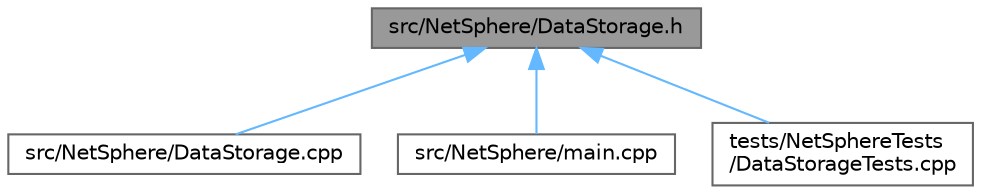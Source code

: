 digraph "src/NetSphere/DataStorage.h"
{
 // LATEX_PDF_SIZE
  bgcolor="transparent";
  edge [fontname=Helvetica,fontsize=10,labelfontname=Helvetica,labelfontsize=10];
  node [fontname=Helvetica,fontsize=10,shape=box,height=0.2,width=0.4];
  Node1 [id="Node000001",label="src/NetSphere/DataStorage.h",height=0.2,width=0.4,color="gray40", fillcolor="grey60", style="filled", fontcolor="black",tooltip="Заголовочный файл класса DataStorage - хранилища данных в корпоративной сети."];
  Node1 -> Node2 [id="edge1_Node000001_Node000002",dir="back",color="steelblue1",style="solid",tooltip=" "];
  Node2 [id="Node000002",label="src/NetSphere/DataStorage.cpp",height=0.2,width=0.4,color="grey40", fillcolor="white", style="filled",URL="$_data_storage_8cpp.html",tooltip="Реализация класса DataStorage - хранилища данных в корпоративной сети."];
  Node1 -> Node3 [id="edge2_Node000001_Node000003",dir="back",color="steelblue1",style="solid",tooltip=" "];
  Node3 [id="Node000003",label="src/NetSphere/main.cpp",height=0.2,width=0.4,color="grey40", fillcolor="white", style="filled",URL="$main_8cpp.html",tooltip="Главная функция приложения NetSphere."];
  Node1 -> Node4 [id="edge3_Node000001_Node000004",dir="back",color="steelblue1",style="solid",tooltip=" "];
  Node4 [id="Node000004",label="tests/NetSphereTests\l/DataStorageTests.cpp",height=0.2,width=0.4,color="grey40", fillcolor="white", style="filled",URL="$_data_storage_tests_8cpp.html",tooltip="Тесты для класса DataStorage проекта NetSphere."];
}
